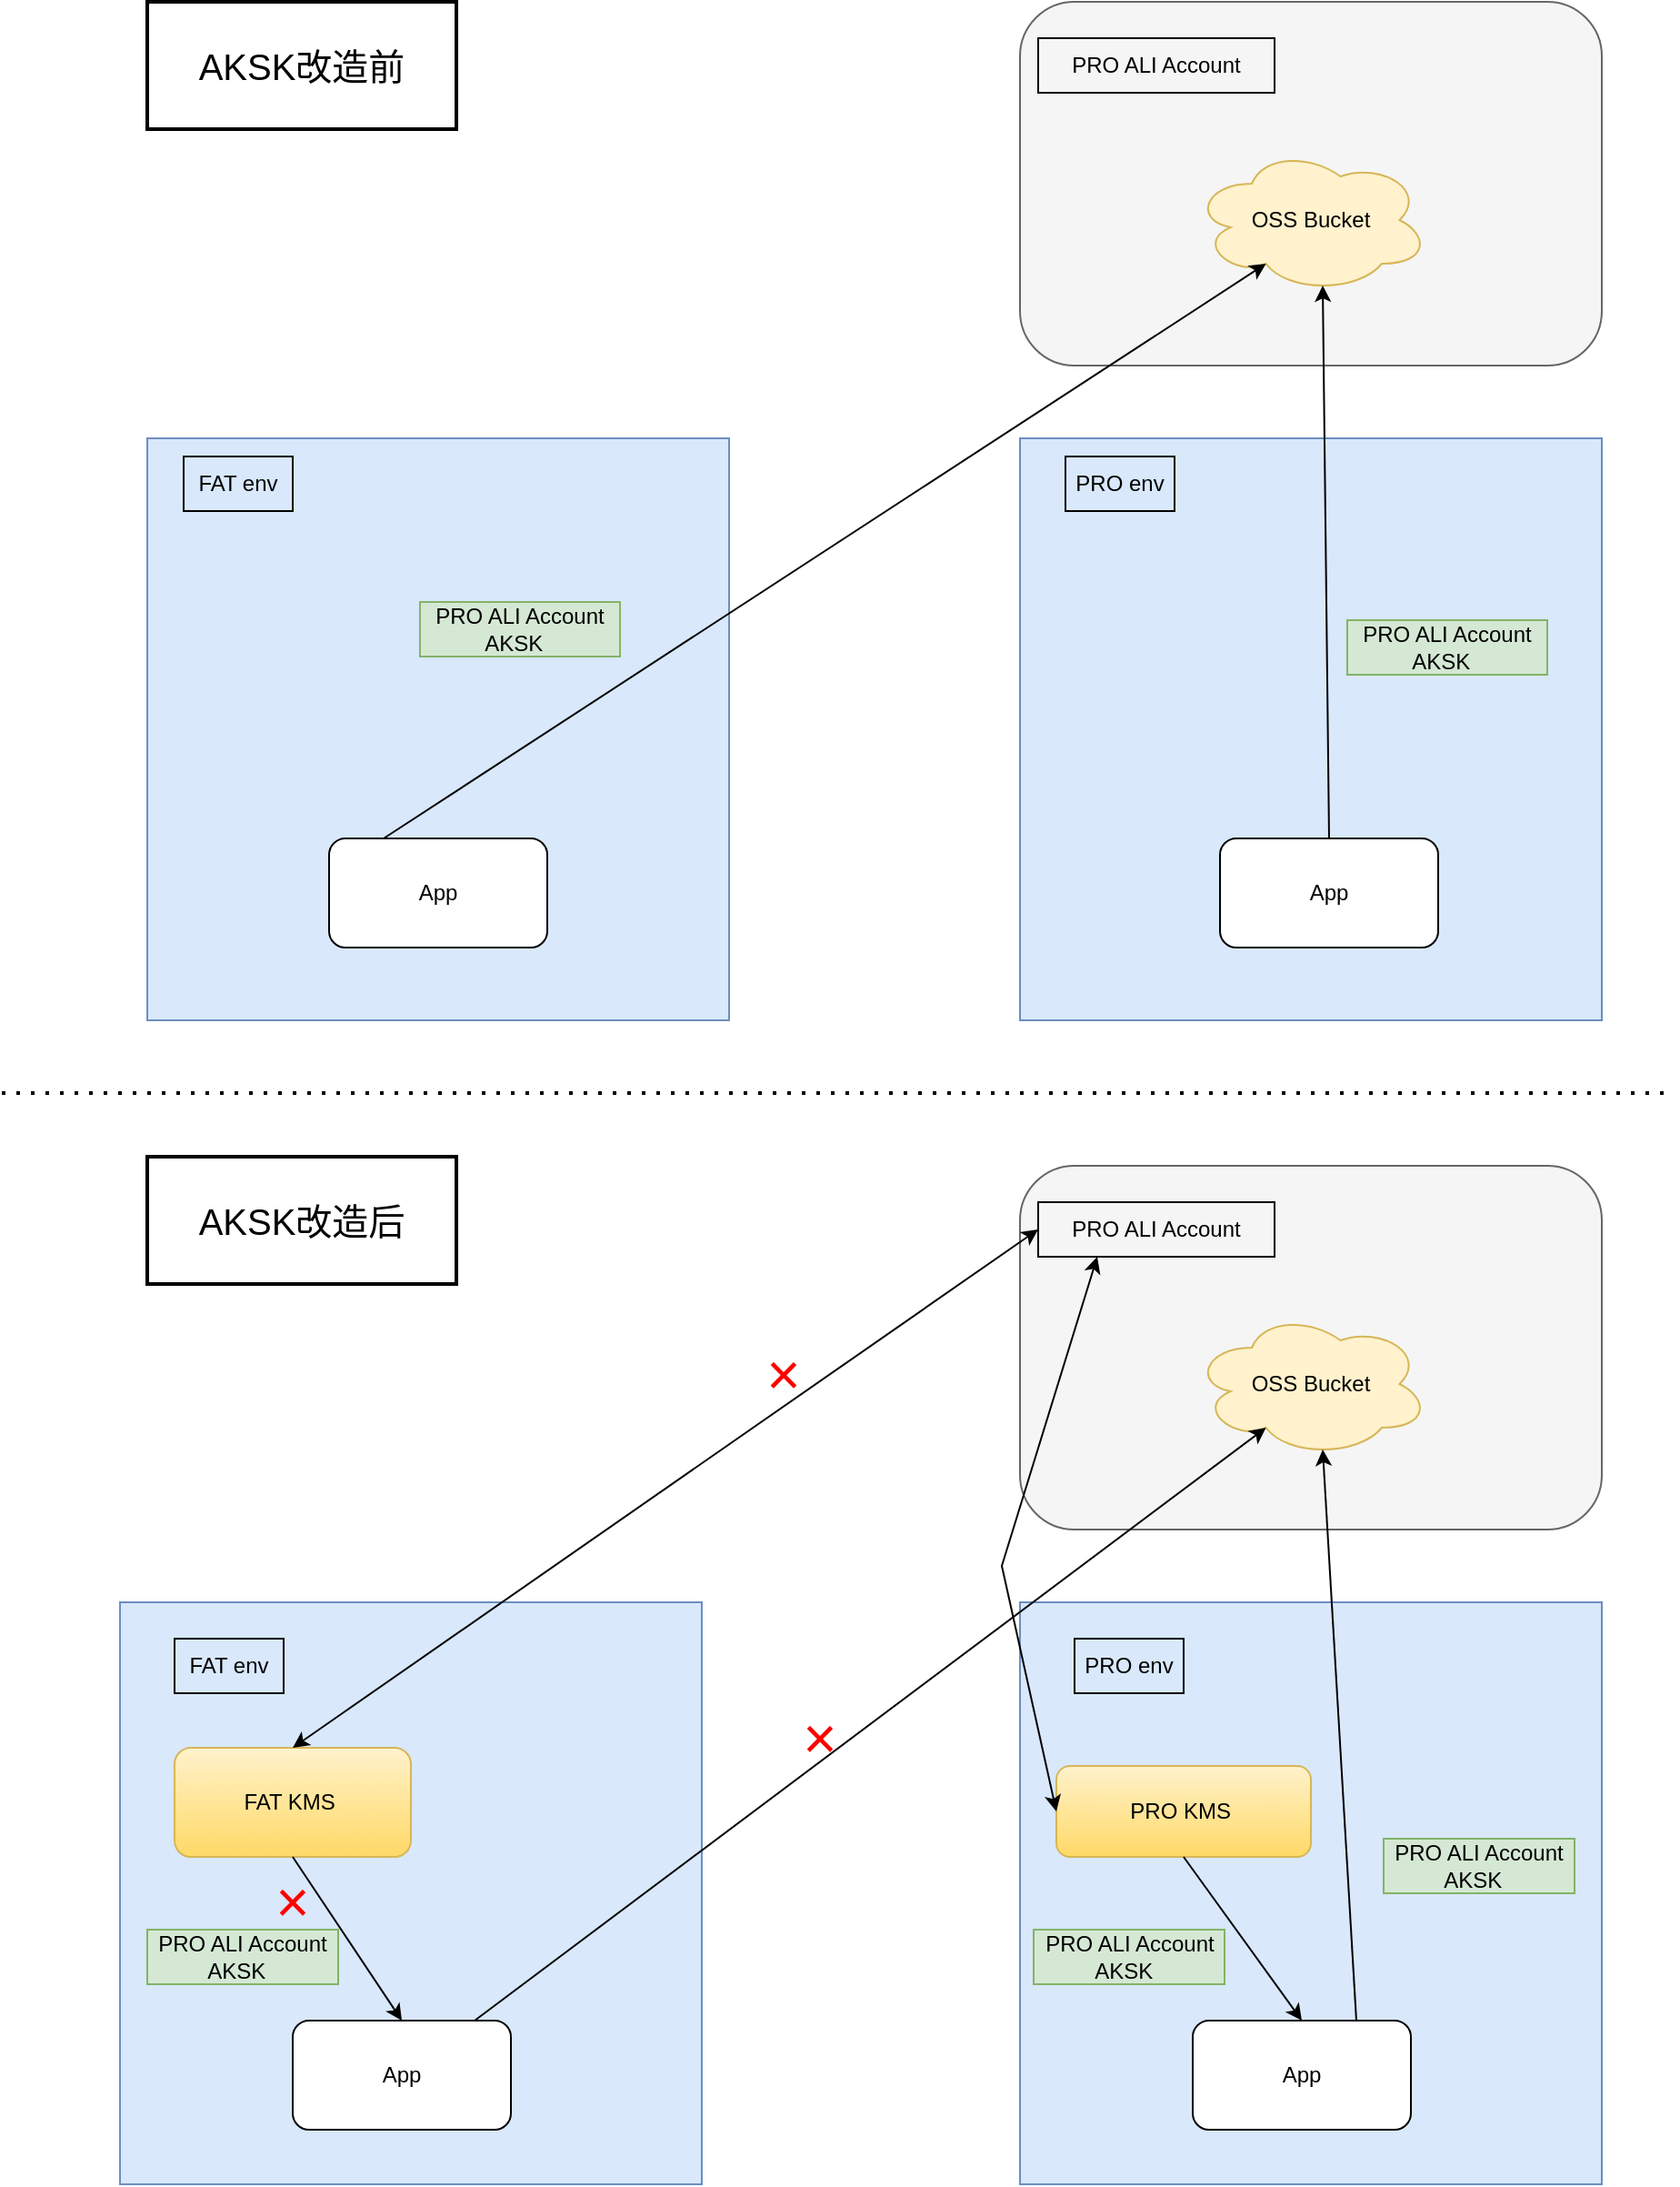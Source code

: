 <mxfile version="24.8.6">
  <diagram name="Page-1" id="stFN8GOo2kvRHpic8nDs">
    <mxGraphModel dx="1590" dy="2023" grid="1" gridSize="10" guides="1" tooltips="1" connect="1" arrows="1" fold="1" page="1" pageScale="1" pageWidth="850" pageHeight="1100" math="0" shadow="0">
      <root>
        <mxCell id="0" />
        <mxCell id="1" parent="0" />
        <mxCell id="cuP38AV7oDN_9I1WBdLA-2" value="" style="rounded=0;whiteSpace=wrap;html=1;fillColor=#dae8fc;strokeColor=#6c8ebf;" vertex="1" parent="1">
          <mxGeometry x="120" y="120" width="320" height="320" as="geometry" />
        </mxCell>
        <mxCell id="cuP38AV7oDN_9I1WBdLA-3" value="" style="rounded=0;whiteSpace=wrap;html=1;fillColor=#dae8fc;strokeColor=#6c8ebf;" vertex="1" parent="1">
          <mxGeometry x="600" y="120" width="320" height="320" as="geometry" />
        </mxCell>
        <mxCell id="cuP38AV7oDN_9I1WBdLA-4" value="App" style="rounded=1;whiteSpace=wrap;html=1;" vertex="1" parent="1">
          <mxGeometry x="220" y="340" width="120" height="60" as="geometry" />
        </mxCell>
        <mxCell id="cuP38AV7oDN_9I1WBdLA-5" value="FAT env" style="text;html=1;align=center;verticalAlign=middle;whiteSpace=wrap;rounded=0;strokeColor=default;" vertex="1" parent="1">
          <mxGeometry x="140" y="130" width="60" height="30" as="geometry" />
        </mxCell>
        <mxCell id="cuP38AV7oDN_9I1WBdLA-6" value="App" style="rounded=1;whiteSpace=wrap;html=1;" vertex="1" parent="1">
          <mxGeometry x="710" y="340" width="120" height="60" as="geometry" />
        </mxCell>
        <mxCell id="cuP38AV7oDN_9I1WBdLA-7" value="PRO env" style="text;html=1;align=center;verticalAlign=middle;whiteSpace=wrap;rounded=0;strokeColor=default;" vertex="1" parent="1">
          <mxGeometry x="625" y="130" width="60" height="30" as="geometry" />
        </mxCell>
        <mxCell id="cuP38AV7oDN_9I1WBdLA-16" value="PRO ALI Account&lt;div&gt;AKSK&amp;nbsp;&amp;nbsp;&lt;/div&gt;" style="text;html=1;align=center;verticalAlign=middle;whiteSpace=wrap;rounded=0;fillColor=#d5e8d4;strokeColor=#82b366;" vertex="1" parent="1">
          <mxGeometry x="270" y="210" width="110" height="30" as="geometry" />
        </mxCell>
        <mxCell id="cuP38AV7oDN_9I1WBdLA-18" value="PRO ALI Account&lt;div&gt;AKSK&amp;nbsp;&amp;nbsp;&lt;/div&gt;" style="text;html=1;align=center;verticalAlign=middle;whiteSpace=wrap;rounded=0;fillColor=#d5e8d4;strokeColor=#82b366;" vertex="1" parent="1">
          <mxGeometry x="780" y="220" width="110" height="30" as="geometry" />
        </mxCell>
        <mxCell id="cuP38AV7oDN_9I1WBdLA-30" value="&lt;span style=&quot;font-size: 20px;&quot;&gt;AKSK改造前&lt;/span&gt;" style="text;html=1;align=center;verticalAlign=middle;whiteSpace=wrap;rounded=0;fillColor=none;strokeColor=default;strokeWidth=2;" vertex="1" parent="1">
          <mxGeometry x="120" y="-120" width="170" height="70" as="geometry" />
        </mxCell>
        <mxCell id="cuP38AV7oDN_9I1WBdLA-32" value="" style="endArrow=none;dashed=1;html=1;dashPattern=1 3;strokeWidth=2;rounded=0;" edge="1" parent="1">
          <mxGeometry width="50" height="50" relative="1" as="geometry">
            <mxPoint x="40" y="480" as="sourcePoint" />
            <mxPoint x="960" y="480" as="targetPoint" />
          </mxGeometry>
        </mxCell>
        <mxCell id="cuP38AV7oDN_9I1WBdLA-33" value="&lt;span style=&quot;font-size: 20px;&quot;&gt;AKSK改造后&lt;/span&gt;" style="text;html=1;align=center;verticalAlign=middle;whiteSpace=wrap;rounded=0;fillColor=none;strokeColor=default;strokeWidth=2;" vertex="1" parent="1">
          <mxGeometry x="120" y="515" width="170" height="70" as="geometry" />
        </mxCell>
        <mxCell id="cuP38AV7oDN_9I1WBdLA-49" value="" style="group" vertex="1" connectable="0" parent="1">
          <mxGeometry x="105" y="760" width="320" height="320" as="geometry" />
        </mxCell>
        <mxCell id="cuP38AV7oDN_9I1WBdLA-35" value="" style="rounded=0;whiteSpace=wrap;html=1;fillColor=#dae8fc;strokeColor=#6c8ebf;" vertex="1" parent="cuP38AV7oDN_9I1WBdLA-49">
          <mxGeometry width="320" height="320" as="geometry" />
        </mxCell>
        <mxCell id="cuP38AV7oDN_9I1WBdLA-37" value="FAT env" style="text;html=1;align=center;verticalAlign=middle;whiteSpace=wrap;rounded=0;strokeColor=default;" vertex="1" parent="cuP38AV7oDN_9I1WBdLA-49">
          <mxGeometry x="30" y="20" width="60" height="30" as="geometry" />
        </mxCell>
        <mxCell id="cuP38AV7oDN_9I1WBdLA-39" value="FAT KMS&amp;nbsp;" style="rounded=1;whiteSpace=wrap;html=1;fillColor=#fff2cc;strokeColor=#d6b656;gradientColor=#ffd966;" vertex="1" parent="cuP38AV7oDN_9I1WBdLA-49">
          <mxGeometry x="30" y="80" width="130" height="60" as="geometry" />
        </mxCell>
        <mxCell id="cuP38AV7oDN_9I1WBdLA-40" value="App" style="rounded=1;whiteSpace=wrap;html=1;" vertex="1" parent="cuP38AV7oDN_9I1WBdLA-49">
          <mxGeometry x="95" y="230" width="120" height="60" as="geometry" />
        </mxCell>
        <mxCell id="cuP38AV7oDN_9I1WBdLA-85" value="" style="endArrow=classic;html=1;rounded=0;exitX=0.5;exitY=1;exitDx=0;exitDy=0;entryX=0.5;entryY=0;entryDx=0;entryDy=0;" edge="1" parent="cuP38AV7oDN_9I1WBdLA-49" source="cuP38AV7oDN_9I1WBdLA-39" target="cuP38AV7oDN_9I1WBdLA-40">
          <mxGeometry width="50" height="50" relative="1" as="geometry">
            <mxPoint x="595" y="150" as="sourcePoint" />
            <mxPoint x="660" y="240" as="targetPoint" />
          </mxGeometry>
        </mxCell>
        <mxCell id="cuP38AV7oDN_9I1WBdLA-86" value="&lt;font color=&quot;#ff0000&quot; style=&quot;font-size: 32px;&quot;&gt;×&lt;/font&gt;" style="text;html=1;align=center;verticalAlign=middle;whiteSpace=wrap;rounded=0;" vertex="1" parent="cuP38AV7oDN_9I1WBdLA-49">
          <mxGeometry x="65" y="150" width="60" height="30" as="geometry" />
        </mxCell>
        <mxCell id="cuP38AV7oDN_9I1WBdLA-87" value="PRO ALI Account&lt;div&gt;AKSK&amp;nbsp;&amp;nbsp;&lt;/div&gt;" style="text;html=1;align=center;verticalAlign=middle;whiteSpace=wrap;rounded=0;fillColor=#d5e8d4;strokeColor=#82b366;" vertex="1" parent="cuP38AV7oDN_9I1WBdLA-49">
          <mxGeometry x="15" y="180" width="105" height="30" as="geometry" />
        </mxCell>
        <mxCell id="cuP38AV7oDN_9I1WBdLA-52" value="" style="group" vertex="1" connectable="0" parent="1">
          <mxGeometry x="600" y="-120" width="320" height="200" as="geometry" />
        </mxCell>
        <mxCell id="cuP38AV7oDN_9I1WBdLA-8" value="" style="rounded=1;whiteSpace=wrap;html=1;fillColor=#f5f5f5;strokeColor=#666666;fontColor=#333333;" vertex="1" parent="cuP38AV7oDN_9I1WBdLA-52">
          <mxGeometry width="320" height="200" as="geometry" />
        </mxCell>
        <mxCell id="cuP38AV7oDN_9I1WBdLA-9" value="PRO ALI Account" style="text;html=1;align=center;verticalAlign=middle;whiteSpace=wrap;rounded=0;strokeColor=default;" vertex="1" parent="cuP38AV7oDN_9I1WBdLA-52">
          <mxGeometry x="10" y="20" width="130" height="30" as="geometry" />
        </mxCell>
        <mxCell id="cuP38AV7oDN_9I1WBdLA-12" value="OSS Bucket" style="ellipse;shape=cloud;whiteSpace=wrap;html=1;fillColor=#fff2cc;strokeColor=#d6b656;" vertex="1" parent="cuP38AV7oDN_9I1WBdLA-52">
          <mxGeometry x="95" y="80" width="130" height="80" as="geometry" />
        </mxCell>
        <mxCell id="cuP38AV7oDN_9I1WBdLA-54" value="" style="group" vertex="1" connectable="0" parent="1">
          <mxGeometry x="600" y="520" width="320" height="200" as="geometry" />
        </mxCell>
        <mxCell id="cuP38AV7oDN_9I1WBdLA-55" value="" style="rounded=1;whiteSpace=wrap;html=1;fillColor=#f5f5f5;strokeColor=#666666;fontColor=#333333;" vertex="1" parent="cuP38AV7oDN_9I1WBdLA-54">
          <mxGeometry width="320" height="200" as="geometry" />
        </mxCell>
        <mxCell id="cuP38AV7oDN_9I1WBdLA-56" value="PRO ALI Account" style="text;html=1;align=center;verticalAlign=middle;whiteSpace=wrap;rounded=0;strokeColor=default;" vertex="1" parent="cuP38AV7oDN_9I1WBdLA-54">
          <mxGeometry x="10" y="20" width="130" height="30" as="geometry" />
        </mxCell>
        <mxCell id="cuP38AV7oDN_9I1WBdLA-57" value="OSS Bucket" style="ellipse;shape=cloud;whiteSpace=wrap;html=1;fillColor=#fff2cc;strokeColor=#d6b656;" vertex="1" parent="cuP38AV7oDN_9I1WBdLA-54">
          <mxGeometry x="95" y="80" width="130" height="80" as="geometry" />
        </mxCell>
        <mxCell id="cuP38AV7oDN_9I1WBdLA-58" value="" style="group" vertex="1" connectable="0" parent="1">
          <mxGeometry x="600" y="760" width="320" height="320" as="geometry" />
        </mxCell>
        <mxCell id="cuP38AV7oDN_9I1WBdLA-59" value="" style="rounded=0;whiteSpace=wrap;html=1;fillColor=#dae8fc;strokeColor=#6c8ebf;" vertex="1" parent="cuP38AV7oDN_9I1WBdLA-58">
          <mxGeometry width="320" height="320" as="geometry" />
        </mxCell>
        <mxCell id="cuP38AV7oDN_9I1WBdLA-60" value="PRO env" style="text;html=1;align=center;verticalAlign=middle;whiteSpace=wrap;rounded=0;strokeColor=default;" vertex="1" parent="cuP38AV7oDN_9I1WBdLA-58">
          <mxGeometry x="30" y="20" width="60" height="30" as="geometry" />
        </mxCell>
        <mxCell id="cuP38AV7oDN_9I1WBdLA-61" value="PRO KMS&amp;nbsp;" style="rounded=1;whiteSpace=wrap;html=1;fillColor=#fff2cc;strokeColor=#d6b656;gradientColor=#ffd966;" vertex="1" parent="cuP38AV7oDN_9I1WBdLA-58">
          <mxGeometry x="20" y="90" width="140" height="50" as="geometry" />
        </mxCell>
        <mxCell id="cuP38AV7oDN_9I1WBdLA-62" value="App" style="rounded=1;whiteSpace=wrap;html=1;" vertex="1" parent="cuP38AV7oDN_9I1WBdLA-58">
          <mxGeometry x="95" y="230" width="120" height="60" as="geometry" />
        </mxCell>
        <mxCell id="cuP38AV7oDN_9I1WBdLA-63" value="" style="endArrow=classic;html=1;rounded=0;exitX=0.5;exitY=1;exitDx=0;exitDy=0;entryX=0.5;entryY=0;entryDx=0;entryDy=0;" edge="1" parent="cuP38AV7oDN_9I1WBdLA-58" source="cuP38AV7oDN_9I1WBdLA-61" target="cuP38AV7oDN_9I1WBdLA-62">
          <mxGeometry width="50" height="50" relative="1" as="geometry">
            <mxPoint x="-60" y="100" as="sourcePoint" />
            <mxPoint x="-10" y="50" as="targetPoint" />
          </mxGeometry>
        </mxCell>
        <mxCell id="cuP38AV7oDN_9I1WBdLA-64" value="PRO ALI Account&lt;div&gt;AKSK&amp;nbsp;&amp;nbsp;&lt;/div&gt;" style="text;html=1;align=center;verticalAlign=middle;whiteSpace=wrap;rounded=0;fillColor=#d5e8d4;strokeColor=#82b366;" vertex="1" parent="cuP38AV7oDN_9I1WBdLA-58">
          <mxGeometry x="7.5" y="180" width="105" height="30" as="geometry" />
        </mxCell>
        <mxCell id="cuP38AV7oDN_9I1WBdLA-67" value="PRO ALI Account&lt;div&gt;AKSK&amp;nbsp;&amp;nbsp;&lt;/div&gt;" style="text;html=1;align=center;verticalAlign=middle;whiteSpace=wrap;rounded=0;fillColor=#d5e8d4;strokeColor=#82b366;" vertex="1" parent="cuP38AV7oDN_9I1WBdLA-58">
          <mxGeometry x="200" y="130" width="105" height="30" as="geometry" />
        </mxCell>
        <mxCell id="cuP38AV7oDN_9I1WBdLA-66" value="" style="endArrow=classic;html=1;rounded=0;exitX=0.75;exitY=0;exitDx=0;exitDy=0;entryX=0.55;entryY=0.95;entryDx=0;entryDy=0;entryPerimeter=0;" edge="1" parent="1" source="cuP38AV7oDN_9I1WBdLA-62" target="cuP38AV7oDN_9I1WBdLA-57">
          <mxGeometry width="50" height="50" relative="1" as="geometry">
            <mxPoint x="540" y="740" as="sourcePoint" />
            <mxPoint x="590" y="690" as="targetPoint" />
          </mxGeometry>
        </mxCell>
        <mxCell id="cuP38AV7oDN_9I1WBdLA-70" value="" style="endArrow=classic;startArrow=classic;html=1;rounded=0;exitX=0;exitY=0.5;exitDx=0;exitDy=0;entryX=0.25;entryY=1;entryDx=0;entryDy=0;" edge="1" parent="1" source="cuP38AV7oDN_9I1WBdLA-61" target="cuP38AV7oDN_9I1WBdLA-56">
          <mxGeometry width="50" height="50" relative="1" as="geometry">
            <mxPoint x="430" y="810" as="sourcePoint" />
            <mxPoint x="480" y="760" as="targetPoint" />
            <Array as="points">
              <mxPoint x="590" y="740" />
            </Array>
          </mxGeometry>
        </mxCell>
        <mxCell id="cuP38AV7oDN_9I1WBdLA-71" value="" style="endArrow=classic;startArrow=classic;html=1;rounded=0;exitX=0.5;exitY=0;exitDx=0;exitDy=0;entryX=0;entryY=0.5;entryDx=0;entryDy=0;" edge="1" parent="1" source="cuP38AV7oDN_9I1WBdLA-39" target="cuP38AV7oDN_9I1WBdLA-56">
          <mxGeometry width="50" height="50" relative="1" as="geometry">
            <mxPoint x="430" y="820" as="sourcePoint" />
            <mxPoint x="480" y="770" as="targetPoint" />
          </mxGeometry>
        </mxCell>
        <mxCell id="cuP38AV7oDN_9I1WBdLA-78" value="&lt;font color=&quot;#ff0000&quot; style=&quot;font-size: 32px;&quot;&gt;×&lt;/font&gt;" style="text;html=1;align=center;verticalAlign=middle;whiteSpace=wrap;rounded=0;" vertex="1" parent="1">
          <mxGeometry x="440" y="620" width="60" height="30" as="geometry" />
        </mxCell>
        <mxCell id="cuP38AV7oDN_9I1WBdLA-81" value="" style="endArrow=classic;html=1;rounded=0;entryX=0.31;entryY=0.8;entryDx=0;entryDy=0;entryPerimeter=0;" edge="1" parent="1" source="cuP38AV7oDN_9I1WBdLA-40" target="cuP38AV7oDN_9I1WBdLA-57">
          <mxGeometry width="50" height="50" relative="1" as="geometry">
            <mxPoint x="420" y="850" as="sourcePoint" />
            <mxPoint x="470" y="800" as="targetPoint" />
          </mxGeometry>
        </mxCell>
        <mxCell id="cuP38AV7oDN_9I1WBdLA-82" value="&lt;font color=&quot;#ff0000&quot; style=&quot;font-size: 32px;&quot;&gt;×&lt;/font&gt;" style="text;html=1;align=center;verticalAlign=middle;whiteSpace=wrap;rounded=0;" vertex="1" parent="1">
          <mxGeometry x="460" y="820" width="60" height="30" as="geometry" />
        </mxCell>
        <mxCell id="cuP38AV7oDN_9I1WBdLA-88" value="" style="endArrow=classic;html=1;rounded=0;exitX=0.25;exitY=0;exitDx=0;exitDy=0;entryX=0.31;entryY=0.8;entryDx=0;entryDy=0;entryPerimeter=0;" edge="1" parent="1" source="cuP38AV7oDN_9I1WBdLA-4" target="cuP38AV7oDN_9I1WBdLA-12">
          <mxGeometry width="50" height="50" relative="1" as="geometry">
            <mxPoint x="430" y="170" as="sourcePoint" />
            <mxPoint x="480" y="120" as="targetPoint" />
          </mxGeometry>
        </mxCell>
        <mxCell id="cuP38AV7oDN_9I1WBdLA-91" value="" style="endArrow=classic;html=1;rounded=0;exitX=0.5;exitY=0;exitDx=0;exitDy=0;entryX=0.55;entryY=0.95;entryDx=0;entryDy=0;entryPerimeter=0;" edge="1" parent="1" source="cuP38AV7oDN_9I1WBdLA-6" target="cuP38AV7oDN_9I1WBdLA-12">
          <mxGeometry width="50" height="50" relative="1" as="geometry">
            <mxPoint x="430" y="210" as="sourcePoint" />
            <mxPoint x="480" y="160" as="targetPoint" />
          </mxGeometry>
        </mxCell>
      </root>
    </mxGraphModel>
  </diagram>
</mxfile>
